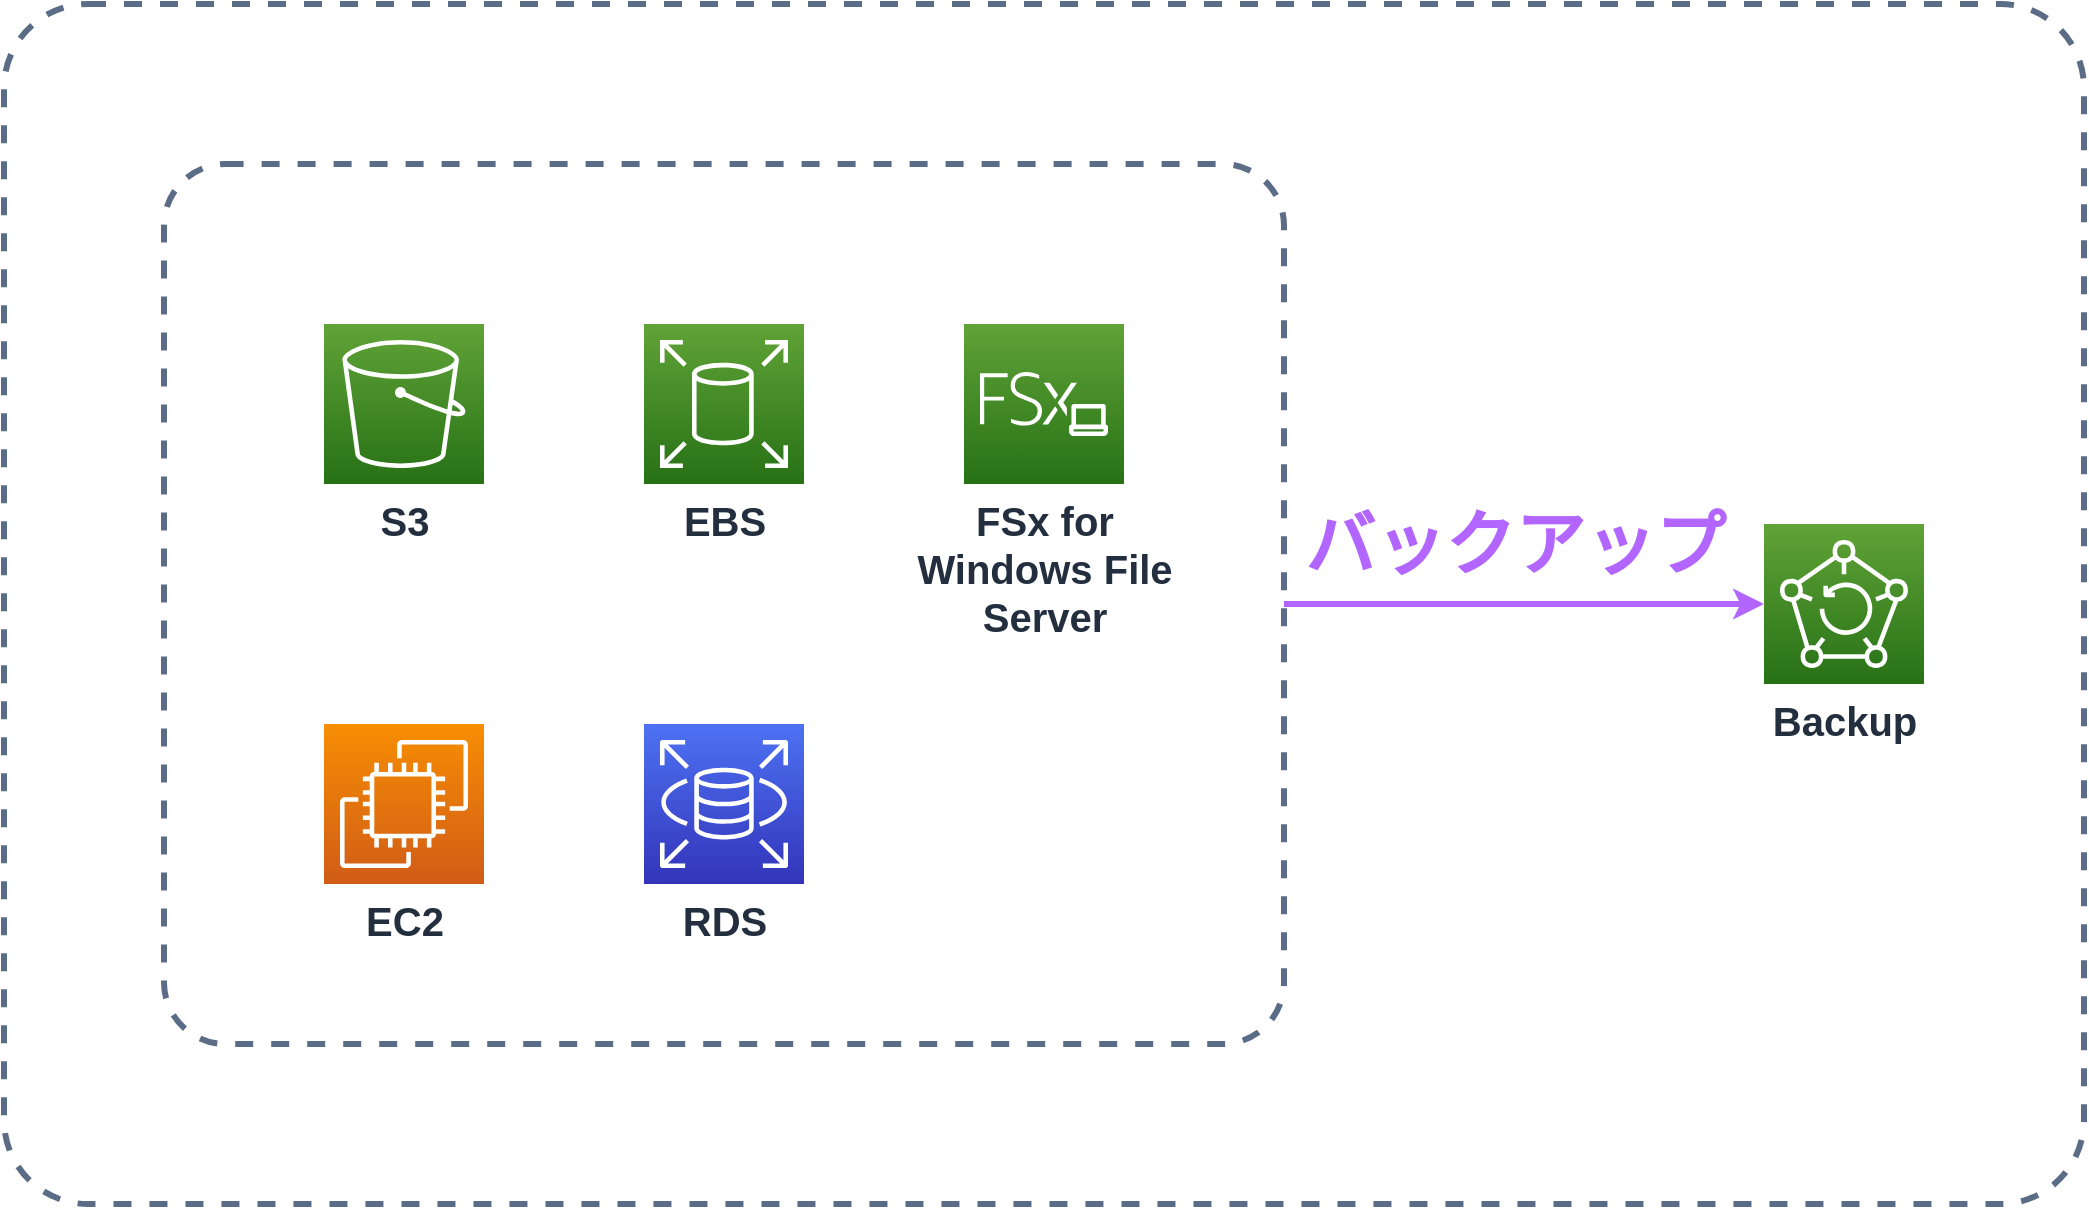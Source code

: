 <mxfile version="20.3.0" type="device"><diagram id="Ht1M8jgEwFfnCIfOTk4-" name="Page-1"><mxGraphModel dx="1564" dy="1065" grid="1" gridSize="10" guides="1" tooltips="1" connect="1" arrows="1" fold="1" page="0" pageScale="1" pageWidth="1169" pageHeight="827" math="0" shadow="0"><root><mxCell id="0"/><mxCell id="1" parent="0"/><mxCell id="ba_7nCGos8NcndXZEmxs-27" value="" style="fillColor=none;strokeColor=#5A6C86;dashed=1;verticalAlign=top;fontStyle=0;fontColor=#000000;fontSize=35;strokeWidth=3;rounded=1;fillStyle=dashed;arcSize=7;" parent="1" vertex="1"><mxGeometry x="280" y="320" width="1040" height="600" as="geometry"/></mxCell><mxCell id="Yq2oQHrWR84bP-UA12w0-98" value="Backup" style="sketch=0;points=[[0,0,0],[0.25,0,0],[0.5,0,0],[0.75,0,0],[1,0,0],[0,1,0],[0.25,1,0],[0.5,1,0],[0.75,1,0],[1,1,0],[0,0.25,0],[0,0.5,0],[0,0.75,0],[1,0.25,0],[1,0.5,0],[1,0.75,0]];outlineConnect=0;fontColor=#232F3E;gradientColor=#60A337;gradientDirection=north;fillColor=#277116;strokeColor=#ffffff;dashed=0;verticalLabelPosition=bottom;verticalAlign=top;align=center;html=1;fontSize=20;fontStyle=1;aspect=fixed;shape=mxgraph.aws4.resourceIcon;resIcon=mxgraph.aws4.backup;strokeWidth=3;" parent="1" vertex="1"><mxGeometry x="1160" y="580" width="80" height="80" as="geometry"/></mxCell><mxCell id="QssfM5oB4860DmCfPAt_-88" value="EC2" style="sketch=0;points=[[0,0,0],[0.25,0,0],[0.5,0,0],[0.75,0,0],[1,0,0],[0,1,0],[0.25,1,0],[0.5,1,0],[0.75,1,0],[1,1,0],[0,0.25,0],[0,0.5,0],[0,0.75,0],[1,0.25,0],[1,0.5,0],[1,0.75,0]];outlineConnect=0;fontColor=#232F3E;gradientColor=#F78E04;gradientDirection=north;fillColor=#D05C17;strokeColor=#ffffff;dashed=0;verticalLabelPosition=bottom;verticalAlign=top;align=center;html=1;fontSize=20;fontStyle=1;aspect=fixed;shape=mxgraph.aws4.resourceIcon;resIcon=mxgraph.aws4.ec2;labelBackgroundColor=none;strokeWidth=3;" parent="1" vertex="1"><mxGeometry x="440.0" y="680" width="80" height="80" as="geometry"/></mxCell><mxCell id="Yq2oQHrWR84bP-UA12w0-95" value="RDS" style="sketch=0;points=[[0,0,0],[0.25,0,0],[0.5,0,0],[0.75,0,0],[1,0,0],[0,1,0],[0.25,1,0],[0.5,1,0],[0.75,1,0],[1,1,0],[0,0.25,0],[0,0.5,0],[0,0.75,0],[1,0.25,0],[1,0.5,0],[1,0.75,0]];outlineConnect=0;fontColor=#232F3E;gradientColor=#4D72F3;gradientDirection=north;fillColor=#3334B9;strokeColor=#ffffff;dashed=0;verticalLabelPosition=bottom;verticalAlign=top;align=center;html=1;fontSize=20;fontStyle=1;aspect=fixed;shape=mxgraph.aws4.resourceIcon;resIcon=mxgraph.aws4.rds;strokeWidth=3;direction=east;" parent="1" vertex="1"><mxGeometry x="600" y="680" width="80" height="80" as="geometry"/></mxCell><mxCell id="Yq2oQHrWR84bP-UA12w0-96" value="S3" style="sketch=0;points=[[0,0,0],[0.25,0,0],[0.5,0,0],[0.75,0,0],[1,0,0],[0,1,0],[0.25,1,0],[0.5,1,0],[0.75,1,0],[1,1,0],[0,0.25,0],[0,0.5,0],[0,0.75,0],[1,0.25,0],[1,0.5,0],[1,0.75,0]];outlineConnect=0;fontColor=#232F3E;gradientColor=#60A337;gradientDirection=north;fillColor=#277116;strokeColor=#ffffff;dashed=0;verticalLabelPosition=bottom;verticalAlign=top;align=center;html=1;fontSize=20;fontStyle=1;aspect=fixed;shape=mxgraph.aws4.resourceIcon;resIcon=mxgraph.aws4.s3;strokeWidth=3;" parent="1" vertex="1"><mxGeometry x="440.0" y="480" width="80" height="80" as="geometry"/></mxCell><mxCell id="Yq2oQHrWR84bP-UA12w0-106" value="FSx for&lt;br style=&quot;font-size: 20px;&quot;&gt;Windows File&lt;br style=&quot;font-size: 20px;&quot;&gt;Server" style="sketch=0;points=[[0,0,0],[0.25,0,0],[0.5,0,0],[0.75,0,0],[1,0,0],[0,1,0],[0.25,1,0],[0.5,1,0],[0.75,1,0],[1,1,0],[0,0.25,0],[0,0.5,0],[0,0.75,0],[1,0.25,0],[1,0.5,0],[1,0.75,0]];outlineConnect=0;fontColor=#232F3E;gradientColor=#60A337;gradientDirection=north;fillColor=#277116;strokeColor=#ffffff;dashed=0;verticalLabelPosition=bottom;verticalAlign=top;align=center;html=1;fontSize=20;fontStyle=1;aspect=fixed;shape=mxgraph.aws4.resourceIcon;resIcon=mxgraph.aws4.fsx_for_windows_file_server;labelBackgroundColor=none;strokeWidth=3;" parent="1" vertex="1"><mxGeometry x="760.0" y="480" width="80" height="80" as="geometry"/></mxCell><mxCell id="Yq2oQHrWR84bP-UA12w0-108" value="EBS" style="sketch=0;points=[[0,0,0],[0.25,0,0],[0.5,0,0],[0.75,0,0],[1,0,0],[0,1,0],[0.25,1,0],[0.5,1,0],[0.75,1,0],[1,1,0],[0,0.25,0],[0,0.5,0],[0,0.75,0],[1,0.25,0],[1,0.5,0],[1,0.75,0]];outlineConnect=0;fontColor=#232F3E;gradientColor=#60A337;gradientDirection=north;fillColor=#277116;strokeColor=#ffffff;dashed=0;verticalLabelPosition=bottom;verticalAlign=top;align=center;html=1;fontSize=20;fontStyle=1;aspect=fixed;shape=mxgraph.aws4.resourceIcon;resIcon=mxgraph.aws4.elastic_block_store;labelBackgroundColor=none;strokeWidth=3;" parent="1" vertex="1"><mxGeometry x="600.0" y="480" width="80" height="80" as="geometry"/></mxCell><mxCell id="xFJ6kMzXCGUMWVzg8S15-2" style="edgeStyle=orthogonalEdgeStyle;curved=1;orthogonalLoop=1;jettySize=auto;html=1;entryX=0;entryY=0.5;entryDx=0;entryDy=0;entryPerimeter=0;strokeColor=#B266FF;strokeWidth=3;fontSize=20;fontColor=#999999;" edge="1" parent="1" source="xFJ6kMzXCGUMWVzg8S15-1" target="Yq2oQHrWR84bP-UA12w0-98"><mxGeometry relative="1" as="geometry"/></mxCell><mxCell id="xFJ6kMzXCGUMWVzg8S15-1" value="" style="fillColor=none;strokeColor=#5A6C86;dashed=1;verticalAlign=top;fontStyle=0;fontColor=#000000;fontSize=35;strokeWidth=3;rounded=1;fillStyle=dashed;arcSize=7;" vertex="1" parent="1"><mxGeometry x="360" y="400" width="560" height="440" as="geometry"/></mxCell><mxCell id="xFJ6kMzXCGUMWVzg8S15-3" value="バックアップ" style="text;html=1;align=center;verticalAlign=middle;resizable=0;points=[];autosize=1;strokeColor=none;fillColor=none;fontStyle=1;fontSize=35;fontColor=#B266FF;" vertex="1" parent="1"><mxGeometry x="920" y="560" width="230" height="60" as="geometry"/></mxCell></root></mxGraphModel></diagram></mxfile>